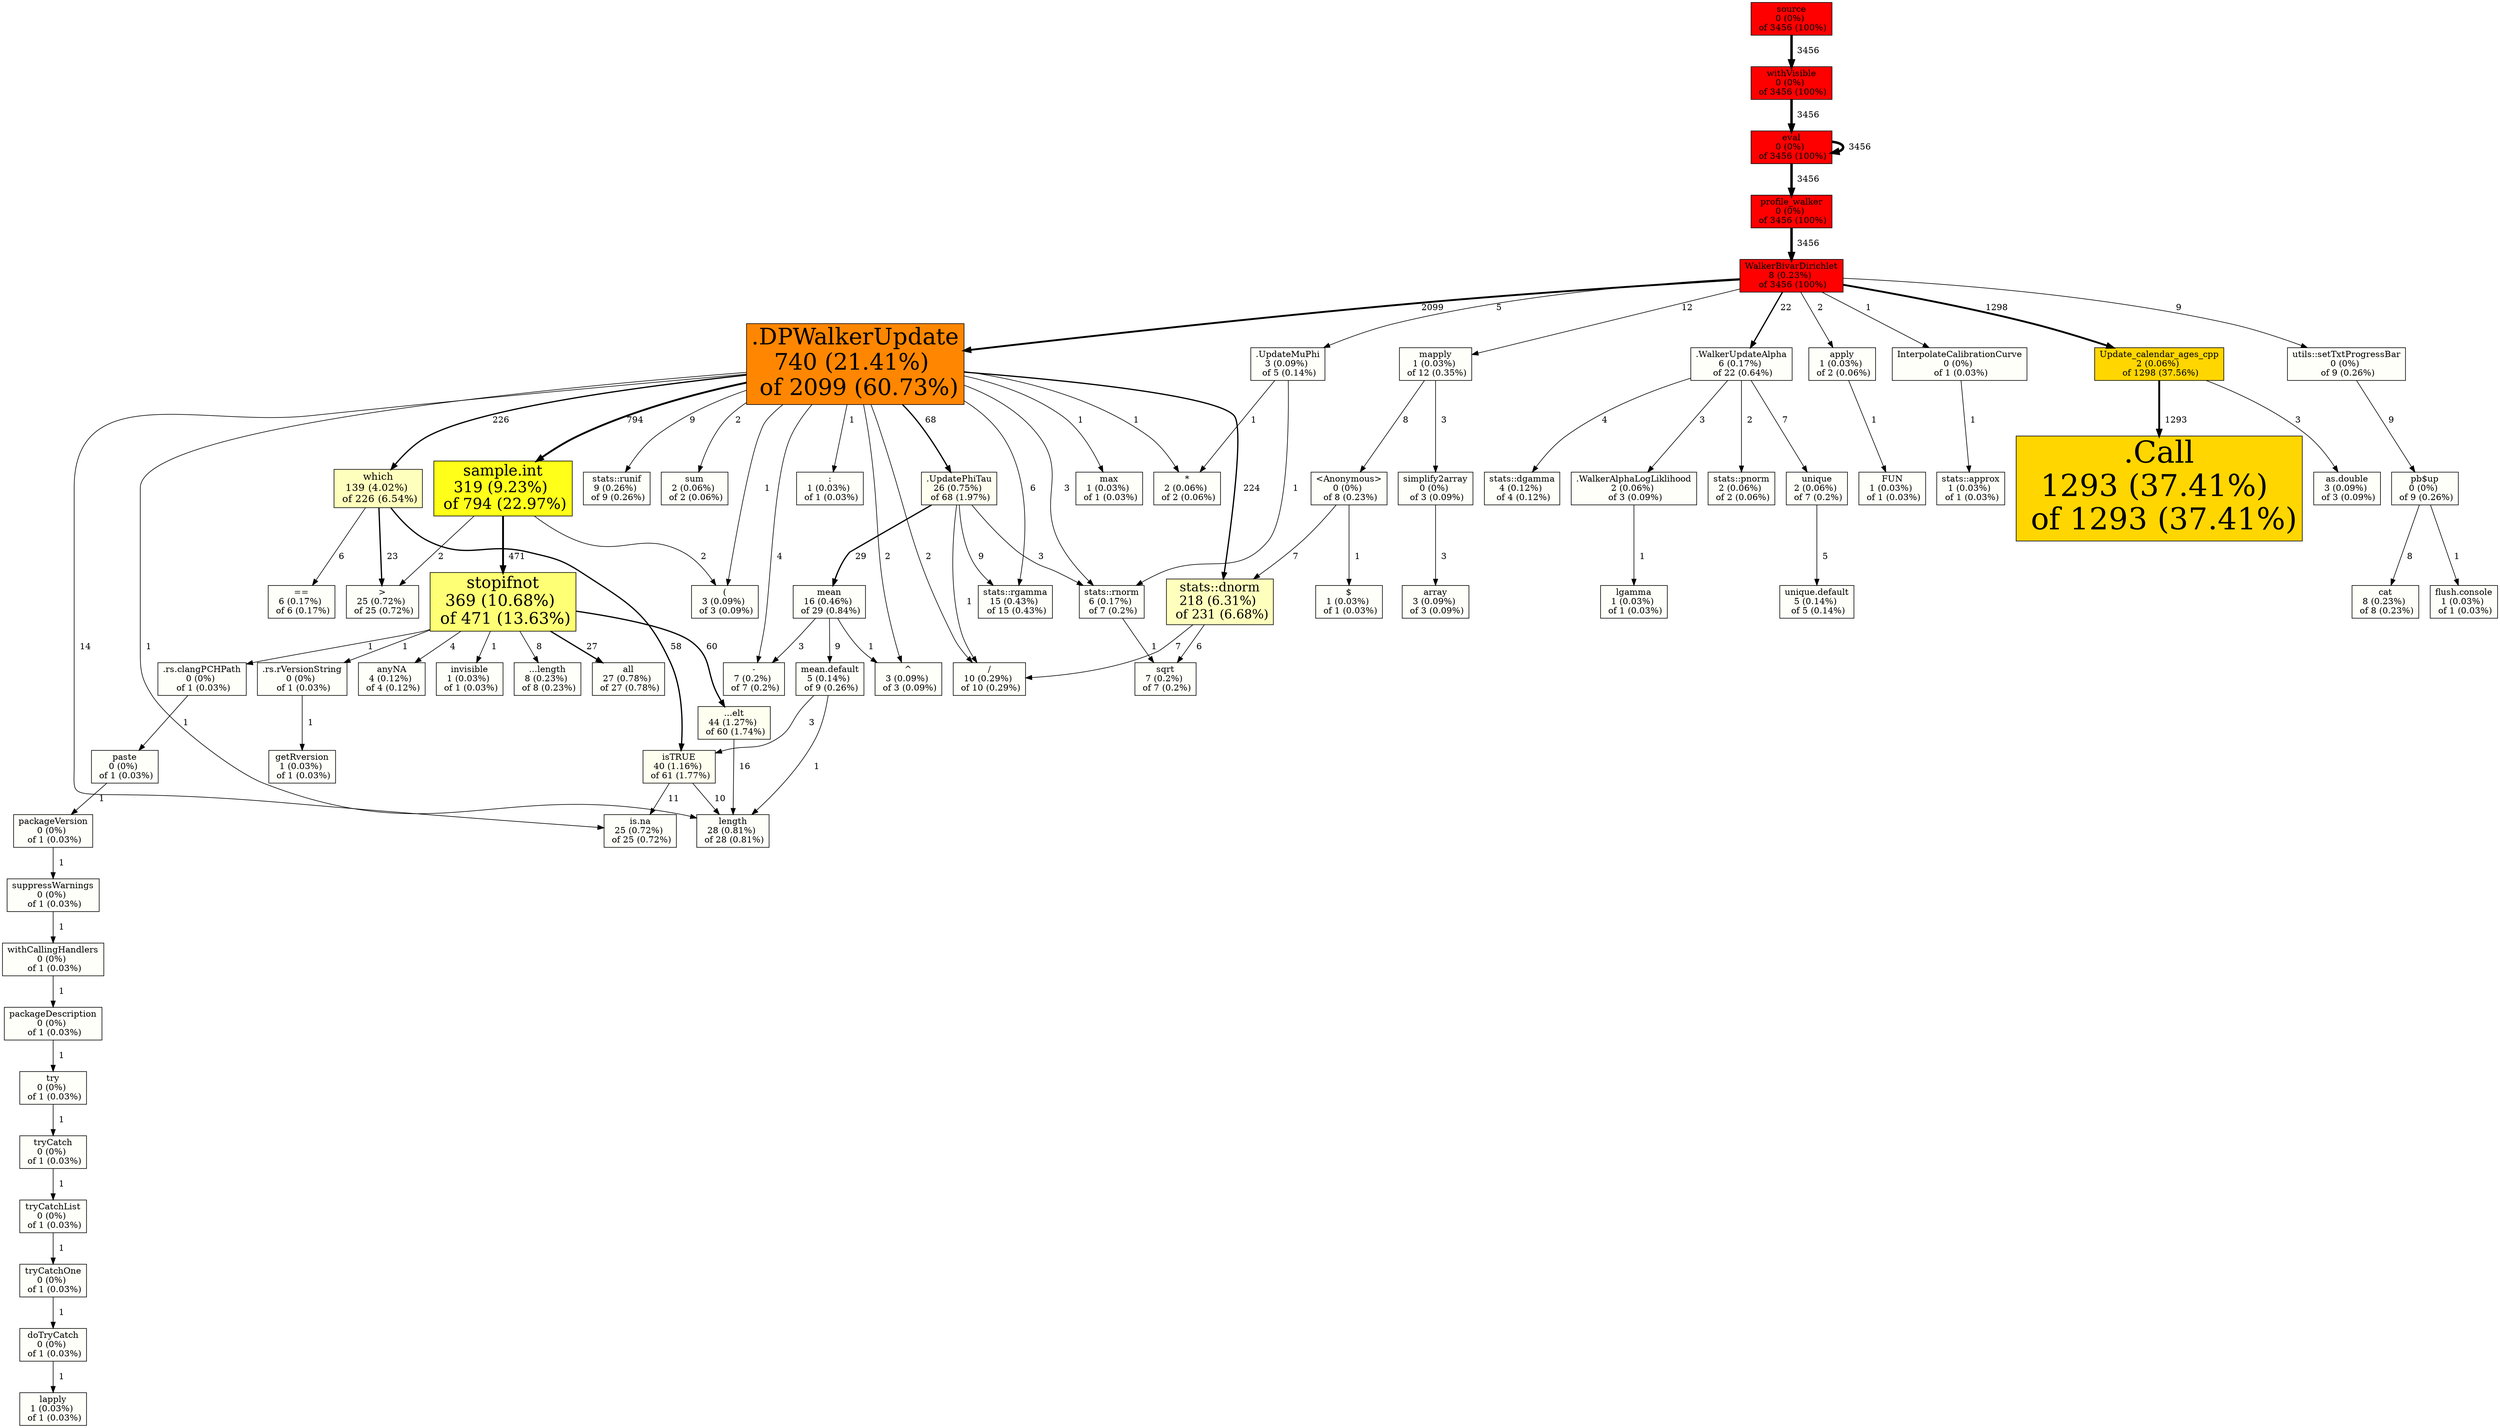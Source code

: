 digraph xyz {
rankdir=TB;
"-\n7 (0.2%) \n of 7 (0.2%)"[shape=box,style=filled,color=black,fillcolor="#FFFFFA"fontsize=14];
":\n1 (0.03%) \n of 1 (0.03%)"[shape=box,style=filled,color=black,fillcolor="#FFFFFA"fontsize=14];
"...elt\n44 (1.27%) \n of 60 (1.74%)"[shape=box,style=filled,color=black,fillcolor="#FFFFF0"fontsize=14];
"...elt\n44 (1.27%) \n of 60 (1.74%)" -> "length\n28 (0.81%) \n of 28 (0.81%)"[label="  16", penwidth=1];
"...length\n8 (0.23%) \n of 8 (0.23%)"[shape=box,style=filled,color=black,fillcolor="#FFFFFA"fontsize=14];
".Call\n1293 (37.41%) \n of 1293 (37.41%)"[shape=box,style=filled,color=black,fillcolor="#FFD600"fontsize=48.9309717867937];
".DPWalkerUpdate\n740 (21.41%) \n of 2099 (60.73%)"[shape=box,style=filled,color=black,fillcolor="#FF8600"fontsize=37.0167529640297];
".DPWalkerUpdate\n740 (21.41%) \n of 2099 (60.73%)" -> "-\n7 (0.2%) \n of 7 (0.2%)"[label="  4", penwidth=1];
".DPWalkerUpdate\n740 (21.41%) \n of 2099 (60.73%)" -> ":\n1 (0.03%) \n of 1 (0.03%)"[label="  1", penwidth=1];
".DPWalkerUpdate\n740 (21.41%) \n of 2099 (60.73%)" -> ".UpdatePhiTau\n26 (0.75%) \n of 68 (1.97%)"[label="  68", penwidth=2];
".DPWalkerUpdate\n740 (21.41%) \n of 2099 (60.73%)" -> "(\n3 (0.09%) \n of 3 (0.09%)"[label="  1", penwidth=1];
".DPWalkerUpdate\n740 (21.41%) \n of 2099 (60.73%)" -> "*\n2 (0.06%) \n of 2 (0.06%)"[label="  1", penwidth=1];
".DPWalkerUpdate\n740 (21.41%) \n of 2099 (60.73%)" -> "/\n10 (0.29%) \n of 10 (0.29%)"[label="  2", penwidth=1];
".DPWalkerUpdate\n740 (21.41%) \n of 2099 (60.73%)" -> "^\n3 (0.09%) \n of 3 (0.09%)"[label="  2", penwidth=1];
".DPWalkerUpdate\n740 (21.41%) \n of 2099 (60.73%)" -> "is.na\n25 (0.72%) \n of 25 (0.72%)"[label="  14", penwidth=1];
".DPWalkerUpdate\n740 (21.41%) \n of 2099 (60.73%)" -> "length\n28 (0.81%) \n of 28 (0.81%)"[label="  1", penwidth=1];
".DPWalkerUpdate\n740 (21.41%) \n of 2099 (60.73%)" -> "max\n1 (0.03%) \n of 1 (0.03%)"[label="  1", penwidth=1];
".DPWalkerUpdate\n740 (21.41%) \n of 2099 (60.73%)" -> "sample.int\n319 (9.23%) \n of 794 (22.97%)"[label="  794", penwidth=3];
".DPWalkerUpdate\n740 (21.41%) \n of 2099 (60.73%)" -> "stats::dnorm\n218 (6.31%) \n of 231 (6.68%)"[label="  224", penwidth=2];
".DPWalkerUpdate\n740 (21.41%) \n of 2099 (60.73%)" -> "stats::rgamma\n15 (0.43%) \n of 15 (0.43%)"[label="  6", penwidth=1];
".DPWalkerUpdate\n740 (21.41%) \n of 2099 (60.73%)" -> "stats::rnorm\n6 (0.17%) \n of 7 (0.2%)"[label="  3", penwidth=1];
".DPWalkerUpdate\n740 (21.41%) \n of 2099 (60.73%)" -> "stats::runif\n9 (0.26%) \n of 9 (0.26%)"[label="  9", penwidth=1];
".DPWalkerUpdate\n740 (21.41%) \n of 2099 (60.73%)" -> "sum\n2 (0.06%) \n of 2 (0.06%)"[label="  2", penwidth=1];
".DPWalkerUpdate\n740 (21.41%) \n of 2099 (60.73%)" -> "which\n139 (4.02%) \n of 226 (6.54%)"[label="  226", penwidth=2];
".rs.clangPCHPath\n0 (0%) \n of 1 (0.03%)"[shape=box,style=filled,color=black,fillcolor="#FFFFFA"fontsize=14];
".rs.clangPCHPath\n0 (0%) \n of 1 (0.03%)" -> "paste\n0 (0%) \n of 1 (0.03%)"[label="  1", penwidth=1];
".rs.rVersionString\n0 (0%) \n of 1 (0.03%)"[shape=box,style=filled,color=black,fillcolor="#FFFFFA"fontsize=14];
".rs.rVersionString\n0 (0%) \n of 1 (0.03%)" -> "getRversion\n1 (0.03%) \n of 1 (0.03%)"[label="  1", penwidth=1];
".UpdateMuPhi\n3 (0.09%) \n of 5 (0.14%)"[shape=box,style=filled,color=black,fillcolor="#FFFFFA"fontsize=14];
".UpdateMuPhi\n3 (0.09%) \n of 5 (0.14%)" -> "*\n2 (0.06%) \n of 2 (0.06%)"[label="  1", penwidth=1];
".UpdateMuPhi\n3 (0.09%) \n of 5 (0.14%)" -> "stats::rnorm\n6 (0.17%) \n of 7 (0.2%)"[label="  1", penwidth=1];
".UpdatePhiTau\n26 (0.75%) \n of 68 (1.97%)"[shape=box,style=filled,color=black,fillcolor="#FFFFF0"fontsize=14];
".UpdatePhiTau\n26 (0.75%) \n of 68 (1.97%)" -> "/\n10 (0.29%) \n of 10 (0.29%)"[label="  1", penwidth=1];
".UpdatePhiTau\n26 (0.75%) \n of 68 (1.97%)" -> "mean\n16 (0.46%) \n of 29 (0.84%)"[label="  29", penwidth=2];
".UpdatePhiTau\n26 (0.75%) \n of 68 (1.97%)" -> "stats::rgamma\n15 (0.43%) \n of 15 (0.43%)"[label="  9", penwidth=1];
".UpdatePhiTau\n26 (0.75%) \n of 68 (1.97%)" -> "stats::rnorm\n6 (0.17%) \n of 7 (0.2%)"[label="  3", penwidth=1];
".WalkerAlphaLogLiklihood\n2 (0.06%) \n of 3 (0.09%)"[shape=box,style=filled,color=black,fillcolor="#FFFFFA"fontsize=14];
".WalkerAlphaLogLiklihood\n2 (0.06%) \n of 3 (0.09%)" -> "lgamma\n1 (0.03%) \n of 1 (0.03%)"[label="  1", penwidth=1];
".WalkerUpdateAlpha\n6 (0.17%) \n of 22 (0.64%)"[shape=box,style=filled,color=black,fillcolor="#FFFFFA"fontsize=14];
".WalkerUpdateAlpha\n6 (0.17%) \n of 22 (0.64%)" -> ".WalkerAlphaLogLiklihood\n2 (0.06%) \n of 3 (0.09%)"[label="  3", penwidth=1];
".WalkerUpdateAlpha\n6 (0.17%) \n of 22 (0.64%)" -> "stats::dgamma\n4 (0.12%) \n of 4 (0.12%)"[label="  4", penwidth=1];
".WalkerUpdateAlpha\n6 (0.17%) \n of 22 (0.64%)" -> "stats::pnorm\n2 (0.06%) \n of 2 (0.06%)"[label="  2", penwidth=1];
".WalkerUpdateAlpha\n6 (0.17%) \n of 22 (0.64%)" -> "unique\n2 (0.06%) \n of 7 (0.2%)"[label="  7", penwidth=1];
"(\n3 (0.09%) \n of 3 (0.09%)"[shape=box,style=filled,color=black,fillcolor="#FFFFFA"fontsize=14];
"*\n2 (0.06%) \n of 2 (0.06%)"[shape=box,style=filled,color=black,fillcolor="#FFFFFA"fontsize=14];
"/\n10 (0.29%) \n of 10 (0.29%)"[shape=box,style=filled,color=black,fillcolor="#FFFFFA"fontsize=14];
"^\n3 (0.09%) \n of 3 (0.09%)"[shape=box,style=filled,color=black,fillcolor="#FFFFFA"fontsize=14];
"<Anonymous>\n0 (0%) \n of 8 (0.23%)"[shape=box,style=filled,color=black,fillcolor="#FFFFFA"fontsize=14];
"<Anonymous>\n0 (0%) \n of 8 (0.23%)" -> "$\n1 (0.03%) \n of 1 (0.03%)"[label="  1", penwidth=1];
"<Anonymous>\n0 (0%) \n of 8 (0.23%)" -> "stats::dnorm\n218 (6.31%) \n of 231 (6.68%)"[label="  7", penwidth=1];
"==\n6 (0.17%) \n of 6 (0.17%)"[shape=box,style=filled,color=black,fillcolor="#FFFFFA"fontsize=14];
">\n25 (0.72%) \n of 25 (0.72%)"[shape=box,style=filled,color=black,fillcolor="#FFFFFA"fontsize=14];
"$\n1 (0.03%) \n of 1 (0.03%)"[shape=box,style=filled,color=black,fillcolor="#FFFFFA"fontsize=14];
"all\n27 (0.78%) \n of 27 (0.78%)"[shape=box,style=filled,color=black,fillcolor="#FFFFFA"fontsize=14];
"anyNA\n4 (0.12%) \n of 4 (0.12%)"[shape=box,style=filled,color=black,fillcolor="#FFFFFA"fontsize=14];
"apply\n1 (0.03%) \n of 2 (0.06%)"[shape=box,style=filled,color=black,fillcolor="#FFFFFA"fontsize=14];
"apply\n1 (0.03%) \n of 2 (0.06%)" -> "FUN\n1 (0.03%) \n of 1 (0.03%)"[label="  1", penwidth=1];
"array\n3 (0.09%) \n of 3 (0.09%)"[shape=box,style=filled,color=black,fillcolor="#FFFFFA"fontsize=14];
"as.double\n3 (0.09%) \n of 3 (0.09%)"[shape=box,style=filled,color=black,fillcolor="#FFFFFA"fontsize=14];
"cat\n8 (0.23%) \n of 8 (0.23%)"[shape=box,style=filled,color=black,fillcolor="#FFFFFA"fontsize=14];
"doTryCatch\n0 (0%) \n of 1 (0.03%)"[shape=box,style=filled,color=black,fillcolor="#FFFFFA"fontsize=14];
"doTryCatch\n0 (0%) \n of 1 (0.03%)" -> "lapply\n1 (0.03%) \n of 1 (0.03%)"[label="  1", penwidth=1];
"eval\n0 (0%) \n of 3456 (100%)"[shape=box,style=filled,color=black,fillcolor="#FF0000"fontsize=14];
"eval\n0 (0%) \n of 3456 (100%)" -> "eval\n0 (0%) \n of 3456 (100%)"[label="  3456", penwidth=4];
"eval\n0 (0%) \n of 3456 (100%)" -> "profile_walker\n0 (0%) \n of 3456 (100%)"[label="  3456", penwidth=4];
"flush.console\n1 (0.03%) \n of 1 (0.03%)"[shape=box,style=filled,color=black,fillcolor="#FFFFFA"fontsize=14];
"FUN\n1 (0.03%) \n of 1 (0.03%)"[shape=box,style=filled,color=black,fillcolor="#FFFFFA"fontsize=14];
"getRversion\n1 (0.03%) \n of 1 (0.03%)"[shape=box,style=filled,color=black,fillcolor="#FFFFFA"fontsize=14];
"InterpolateCalibrationCurve\n0 (0%) \n of 1 (0.03%)"[shape=box,style=filled,color=black,fillcolor="#FFFFFA"fontsize=14];
"InterpolateCalibrationCurve\n0 (0%) \n of 1 (0.03%)" -> "stats::approx\n1 (0.03%) \n of 1 (0.03%)"[label="  1", penwidth=1];
"invisible\n1 (0.03%) \n of 1 (0.03%)"[shape=box,style=filled,color=black,fillcolor="#FFFFFA"fontsize=14];
"is.na\n25 (0.72%) \n of 25 (0.72%)"[shape=box,style=filled,color=black,fillcolor="#FFFFFA"fontsize=14];
"isTRUE\n40 (1.16%) \n of 61 (1.77%)"[shape=box,style=filled,color=black,fillcolor="#FFFFF0"fontsize=14];
"isTRUE\n40 (1.16%) \n of 61 (1.77%)" -> "is.na\n25 (0.72%) \n of 25 (0.72%)"[label="  11", penwidth=1];
"isTRUE\n40 (1.16%) \n of 61 (1.77%)" -> "length\n28 (0.81%) \n of 28 (0.81%)"[label="  10", penwidth=1];
"lapply\n1 (0.03%) \n of 1 (0.03%)"[shape=box,style=filled,color=black,fillcolor="#FFFFFA"fontsize=14];
"length\n28 (0.81%) \n of 28 (0.81%)"[shape=box,style=filled,color=black,fillcolor="#FFFFFA"fontsize=14];
"lgamma\n1 (0.03%) \n of 1 (0.03%)"[shape=box,style=filled,color=black,fillcolor="#FFFFFA"fontsize=14];
"mapply\n1 (0.03%) \n of 12 (0.35%)"[shape=box,style=filled,color=black,fillcolor="#FFFFFA"fontsize=14];
"mapply\n1 (0.03%) \n of 12 (0.35%)" -> "<Anonymous>\n0 (0%) \n of 8 (0.23%)"[label="  8", penwidth=1];
"mapply\n1 (0.03%) \n of 12 (0.35%)" -> "simplify2array\n0 (0%) \n of 3 (0.09%)"[label="  3", penwidth=1];
"max\n1 (0.03%) \n of 1 (0.03%)"[shape=box,style=filled,color=black,fillcolor="#FFFFFA"fontsize=14];
"mean\n16 (0.46%) \n of 29 (0.84%)"[shape=box,style=filled,color=black,fillcolor="#FFFFFA"fontsize=14];
"mean\n16 (0.46%) \n of 29 (0.84%)" -> "-\n7 (0.2%) \n of 7 (0.2%)"[label="  3", penwidth=1];
"mean\n16 (0.46%) \n of 29 (0.84%)" -> "^\n3 (0.09%) \n of 3 (0.09%)"[label="  1", penwidth=1];
"mean\n16 (0.46%) \n of 29 (0.84%)" -> "mean.default\n5 (0.14%) \n of 9 (0.26%)"[label="  9", penwidth=1];
"mean.default\n5 (0.14%) \n of 9 (0.26%)"[shape=box,style=filled,color=black,fillcolor="#FFFFFA"fontsize=14];
"mean.default\n5 (0.14%) \n of 9 (0.26%)" -> "isTRUE\n40 (1.16%) \n of 61 (1.77%)"[label="  3", penwidth=1];
"mean.default\n5 (0.14%) \n of 9 (0.26%)" -> "length\n28 (0.81%) \n of 28 (0.81%)"[label="  1", penwidth=1];
"packageDescription\n0 (0%) \n of 1 (0.03%)"[shape=box,style=filled,color=black,fillcolor="#FFFFFA"fontsize=14];
"packageDescription\n0 (0%) \n of 1 (0.03%)" -> "try\n0 (0%) \n of 1 (0.03%)"[label="  1", penwidth=1];
"packageVersion\n0 (0%) \n of 1 (0.03%)"[shape=box,style=filled,color=black,fillcolor="#FFFFFA"fontsize=14];
"packageVersion\n0 (0%) \n of 1 (0.03%)" -> "suppressWarnings\n0 (0%) \n of 1 (0.03%)"[label="  1", penwidth=1];
"paste\n0 (0%) \n of 1 (0.03%)"[shape=box,style=filled,color=black,fillcolor="#FFFFFA"fontsize=14];
"paste\n0 (0%) \n of 1 (0.03%)" -> "packageVersion\n0 (0%) \n of 1 (0.03%)"[label="  1", penwidth=1];
"pb$up\n0 (0%) \n of 9 (0.26%)"[shape=box,style=filled,color=black,fillcolor="#FFFFFA"fontsize=14];
"pb$up\n0 (0%) \n of 9 (0.26%)" -> "cat\n8 (0.23%) \n of 8 (0.23%)"[label="  8", penwidth=1];
"pb$up\n0 (0%) \n of 9 (0.26%)" -> "flush.console\n1 (0.03%) \n of 1 (0.03%)"[label="  1", penwidth=1];
"profile_walker\n0 (0%) \n of 3456 (100%)"[shape=box,style=filled,color=black,fillcolor="#FF0000"fontsize=14];
"profile_walker\n0 (0%) \n of 3456 (100%)" -> "WalkerBivarDirichlet\n8 (0.23%) \n of 3456 (100%)"[label="  3456", penwidth=4];
"sample.int\n319 (9.23%) \n of 794 (22.97%)"[shape=box,style=filled,color=black,fillcolor="#FFFF19"fontsize=24.3047320495413];
"sample.int\n319 (9.23%) \n of 794 (22.97%)" -> "(\n3 (0.09%) \n of 3 (0.09%)"[label="  2", penwidth=1];
"sample.int\n319 (9.23%) \n of 794 (22.97%)" -> ">\n25 (0.72%) \n of 25 (0.72%)"[label="  2", penwidth=1];
"sample.int\n319 (9.23%) \n of 794 (22.97%)" -> "stopifnot\n369 (10.68%) \n of 471 (13.63%)"[label="  471", penwidth=3];
"simplify2array\n0 (0%) \n of 3 (0.09%)"[shape=box,style=filled,color=black,fillcolor="#FFFFFA"fontsize=14];
"simplify2array\n0 (0%) \n of 3 (0.09%)" -> "array\n3 (0.09%) \n of 3 (0.09%)"[label="  3", penwidth=1];
"source\n0 (0%) \n of 3456 (100%)"[shape=box,style=filled,color=black,fillcolor="#FF0000"fontsize=14];
"source\n0 (0%) \n of 3456 (100%)" -> "withVisible\n0 (0%) \n of 3456 (100%)"[label="  3456", penwidth=4];
"sqrt\n7 (0.2%) \n of 7 (0.2%)"[shape=box,style=filled,color=black,fillcolor="#FFFFFA"fontsize=14];
"stats::approx\n1 (0.03%) \n of 1 (0.03%)"[shape=box,style=filled,color=black,fillcolor="#FFFFFA"fontsize=14];
"stats::dgamma\n4 (0.12%) \n of 4 (0.12%)"[shape=box,style=filled,color=black,fillcolor="#FFFFFA"fontsize=14];
"stats::dnorm\n218 (6.31%) \n of 231 (6.68%)"[shape=box,style=filled,color=black,fillcolor="#FFFFBD"fontsize=20.0957706993288];
"stats::dnorm\n218 (6.31%) \n of 231 (6.68%)" -> "/\n10 (0.29%) \n of 10 (0.29%)"[label="  7", penwidth=1];
"stats::dnorm\n218 (6.31%) \n of 231 (6.68%)" -> "sqrt\n7 (0.2%) \n of 7 (0.2%)"[label="  6", penwidth=1];
"stats::pnorm\n2 (0.06%) \n of 2 (0.06%)"[shape=box,style=filled,color=black,fillcolor="#FFFFFA"fontsize=14];
"stats::rgamma\n15 (0.43%) \n of 15 (0.43%)"[shape=box,style=filled,color=black,fillcolor="#FFFFFA"fontsize=14];
"stats::rnorm\n6 (0.17%) \n of 7 (0.2%)"[shape=box,style=filled,color=black,fillcolor="#FFFFFA"fontsize=14];
"stats::rnorm\n6 (0.17%) \n of 7 (0.2%)" -> "sqrt\n7 (0.2%) \n of 7 (0.2%)"[label="  1", penwidth=1];
"stats::runif\n9 (0.26%) \n of 9 (0.26%)"[shape=box,style=filled,color=black,fillcolor="#FFFFFA"fontsize=14];
"stopifnot\n369 (10.68%) \n of 471 (13.63%)"[shape=box,style=filled,color=black,fillcolor="#FFFF75"fontsize=26.1442154213891];
"stopifnot\n369 (10.68%) \n of 471 (13.63%)" -> "...elt\n44 (1.27%) \n of 60 (1.74%)"[label="  60", penwidth=2];
"stopifnot\n369 (10.68%) \n of 471 (13.63%)" -> "...length\n8 (0.23%) \n of 8 (0.23%)"[label="  8", penwidth=1];
"stopifnot\n369 (10.68%) \n of 471 (13.63%)" -> ".rs.clangPCHPath\n0 (0%) \n of 1 (0.03%)"[label="  1", penwidth=1];
"stopifnot\n369 (10.68%) \n of 471 (13.63%)" -> ".rs.rVersionString\n0 (0%) \n of 1 (0.03%)"[label="  1", penwidth=1];
"stopifnot\n369 (10.68%) \n of 471 (13.63%)" -> "all\n27 (0.78%) \n of 27 (0.78%)"[label="  27", penwidth=2];
"stopifnot\n369 (10.68%) \n of 471 (13.63%)" -> "anyNA\n4 (0.12%) \n of 4 (0.12%)"[label="  4", penwidth=1];
"stopifnot\n369 (10.68%) \n of 471 (13.63%)" -> "invisible\n1 (0.03%) \n of 1 (0.03%)"[label="  1", penwidth=1];
"sum\n2 (0.06%) \n of 2 (0.06%)"[shape=box,style=filled,color=black,fillcolor="#FFFFFA"fontsize=14];
"suppressWarnings\n0 (0%) \n of 1 (0.03%)"[shape=box,style=filled,color=black,fillcolor="#FFFFFA"fontsize=14];
"suppressWarnings\n0 (0%) \n of 1 (0.03%)" -> "withCallingHandlers\n0 (0%) \n of 1 (0.03%)"[label="  1", penwidth=1];
"try\n0 (0%) \n of 1 (0.03%)"[shape=box,style=filled,color=black,fillcolor="#FFFFFA"fontsize=14];
"try\n0 (0%) \n of 1 (0.03%)" -> "tryCatch\n0 (0%) \n of 1 (0.03%)"[label="  1", penwidth=1];
"tryCatch\n0 (0%) \n of 1 (0.03%)"[shape=box,style=filled,color=black,fillcolor="#FFFFFA"fontsize=14];
"tryCatch\n0 (0%) \n of 1 (0.03%)" -> "tryCatchList\n0 (0%) \n of 1 (0.03%)"[label="  1", penwidth=1];
"tryCatchList\n0 (0%) \n of 1 (0.03%)"[shape=box,style=filled,color=black,fillcolor="#FFFFFA"fontsize=14];
"tryCatchList\n0 (0%) \n of 1 (0.03%)" -> "tryCatchOne\n0 (0%) \n of 1 (0.03%)"[label="  1", penwidth=1];
"tryCatchOne\n0 (0%) \n of 1 (0.03%)"[shape=box,style=filled,color=black,fillcolor="#FFFFFA"fontsize=14];
"tryCatchOne\n0 (0%) \n of 1 (0.03%)" -> "doTryCatch\n0 (0%) \n of 1 (0.03%)"[label="  1", penwidth=1];
"unique\n2 (0.06%) \n of 7 (0.2%)"[shape=box,style=filled,color=black,fillcolor="#FFFFFA"fontsize=14];
"unique\n2 (0.06%) \n of 7 (0.2%)" -> "unique.default\n5 (0.14%) \n of 5 (0.14%)"[label="  5", penwidth=1];
"unique.default\n5 (0.14%) \n of 5 (0.14%)"[shape=box,style=filled,color=black,fillcolor="#FFFFFA"fontsize=14];
"Update_calendar_ages_cpp\n2 (0.06%) \n of 1298 (37.56%)"[shape=box,style=filled,color=black,fillcolor="#FFD600"fontsize=14];
"Update_calendar_ages_cpp\n2 (0.06%) \n of 1298 (37.56%)" -> ".Call\n1293 (37.41%) \n of 1293 (37.41%)"[label="  1293", penwidth=3];
"Update_calendar_ages_cpp\n2 (0.06%) \n of 1298 (37.56%)" -> "as.double\n3 (0.09%) \n of 3 (0.09%)"[label="  3", penwidth=1];
"utils::setTxtProgressBar\n0 (0%) \n of 9 (0.26%)"[shape=box,style=filled,color=black,fillcolor="#FFFFFA"fontsize=14];
"utils::setTxtProgressBar\n0 (0%) \n of 9 (0.26%)" -> "pb$up\n0 (0%) \n of 9 (0.26%)"[label="  9", penwidth=1];
"WalkerBivarDirichlet\n8 (0.23%) \n of 3456 (100%)"[shape=box,style=filled,color=black,fillcolor="#FF0000"fontsize=14];
"WalkerBivarDirichlet\n8 (0.23%) \n of 3456 (100%)" -> ".DPWalkerUpdate\n740 (21.41%) \n of 2099 (60.73%)"[label="  2099", penwidth=3];
"WalkerBivarDirichlet\n8 (0.23%) \n of 3456 (100%)" -> ".UpdateMuPhi\n3 (0.09%) \n of 5 (0.14%)"[label="  5", penwidth=1];
"WalkerBivarDirichlet\n8 (0.23%) \n of 3456 (100%)" -> ".WalkerUpdateAlpha\n6 (0.17%) \n of 22 (0.64%)"[label="  22", penwidth=2];
"WalkerBivarDirichlet\n8 (0.23%) \n of 3456 (100%)" -> "apply\n1 (0.03%) \n of 2 (0.06%)"[label="  2", penwidth=1];
"WalkerBivarDirichlet\n8 (0.23%) \n of 3456 (100%)" -> "InterpolateCalibrationCurve\n0 (0%) \n of 1 (0.03%)"[label="  1", penwidth=1];
"WalkerBivarDirichlet\n8 (0.23%) \n of 3456 (100%)" -> "mapply\n1 (0.03%) \n of 12 (0.35%)"[label="  12", penwidth=1];
"WalkerBivarDirichlet\n8 (0.23%) \n of 3456 (100%)" -> "Update_calendar_ages_cpp\n2 (0.06%) \n of 1298 (37.56%)"[label="  1298", penwidth=3];
"WalkerBivarDirichlet\n8 (0.23%) \n of 3456 (100%)" -> "utils::setTxtProgressBar\n0 (0%) \n of 9 (0.26%)"[label="  9", penwidth=1];
"which\n139 (4.02%) \n of 226 (6.54%)"[shape=box,style=filled,color=black,fillcolor="#FFFFBD"fontsize=16.0399501246107];
"which\n139 (4.02%) \n of 226 (6.54%)" -> "==\n6 (0.17%) \n of 6 (0.17%)"[label="  6", penwidth=1];
"which\n139 (4.02%) \n of 226 (6.54%)" -> ">\n25 (0.72%) \n of 25 (0.72%)"[label="  23", penwidth=2];
"which\n139 (4.02%) \n of 226 (6.54%)" -> "isTRUE\n40 (1.16%) \n of 61 (1.77%)"[label="  58", penwidth=2];
"withCallingHandlers\n0 (0%) \n of 1 (0.03%)"[shape=box,style=filled,color=black,fillcolor="#FFFFFA"fontsize=14];
"withCallingHandlers\n0 (0%) \n of 1 (0.03%)" -> "packageDescription\n0 (0%) \n of 1 (0.03%)"[label="  1", penwidth=1];
"withVisible\n0 (0%) \n of 3456 (100%)"[shape=box,style=filled,color=black,fillcolor="#FF0000"fontsize=14];
"withVisible\n0 (0%) \n of 3456 (100%)" -> "eval\n0 (0%) \n of 3456 (100%)"[label="  3456", penwidth=4];
}